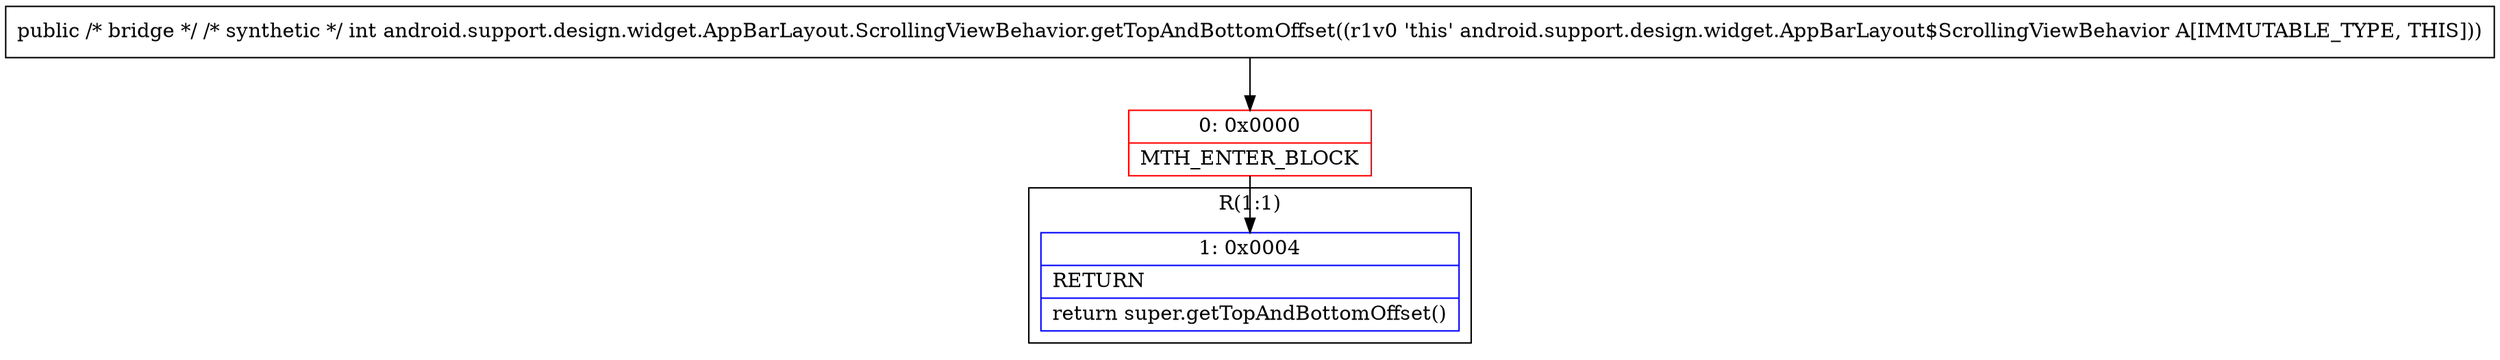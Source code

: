 digraph "CFG forandroid.support.design.widget.AppBarLayout.ScrollingViewBehavior.getTopAndBottomOffset()I" {
subgraph cluster_Region_1825460842 {
label = "R(1:1)";
node [shape=record,color=blue];
Node_1 [shape=record,label="{1\:\ 0x0004|RETURN\l|return super.getTopAndBottomOffset()\l}"];
}
Node_0 [shape=record,color=red,label="{0\:\ 0x0000|MTH_ENTER_BLOCK\l}"];
MethodNode[shape=record,label="{public \/* bridge *\/ \/* synthetic *\/ int android.support.design.widget.AppBarLayout.ScrollingViewBehavior.getTopAndBottomOffset((r1v0 'this' android.support.design.widget.AppBarLayout$ScrollingViewBehavior A[IMMUTABLE_TYPE, THIS])) }"];
MethodNode -> Node_0;
Node_0 -> Node_1;
}

